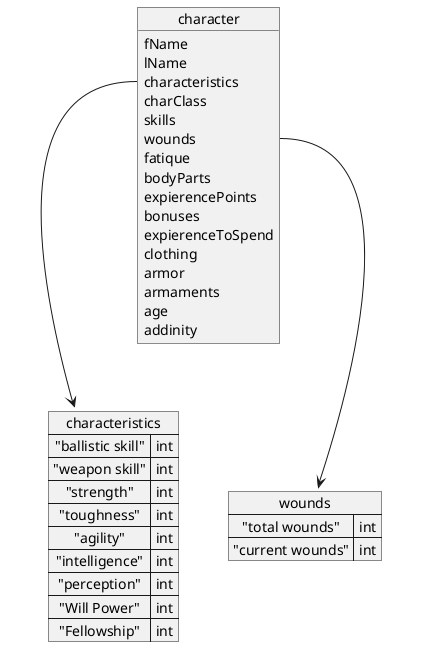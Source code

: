 @startuml characterUML

object character {
    {field} fName
    {field} lName
    {field} characteristics
    {field} charClass
    {field} skills
    {field} wounds
    {field} fatique
    {field} bodyParts
    {field} expierencePoints
    {field} bonuses 
    {field} expierenceToSpend
    {field} clothing
    {field} armor 
    {field} armaments 
    {field} age 
    {field} addinity
}

map characteristics {
    "ballistic skill" => int
    "weapon skill" => int
    "strength" => int
    "toughness" => int
    "agility" => int
    "intelligence" => int
    "perception" => int
    "Will Power" => int
    "Fellowship" => int
}
map wounds {
    "total wounds" => int
    "current wounds" => int
}
character::characteristics --> characteristics
character::wounds --> wounds

@enduml